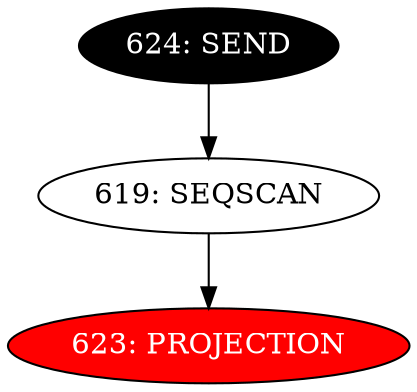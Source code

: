 digraph name {
619 [label="619: SEQSCAN" ];
619 -> 623;
623 [label="623: PROJECTION" fontcolor="white" style="filled" fillcolor="red"];
624 [label="624: SEND" fontcolor="white" style="filled" fillcolor="black"];
624 -> 619;

}

